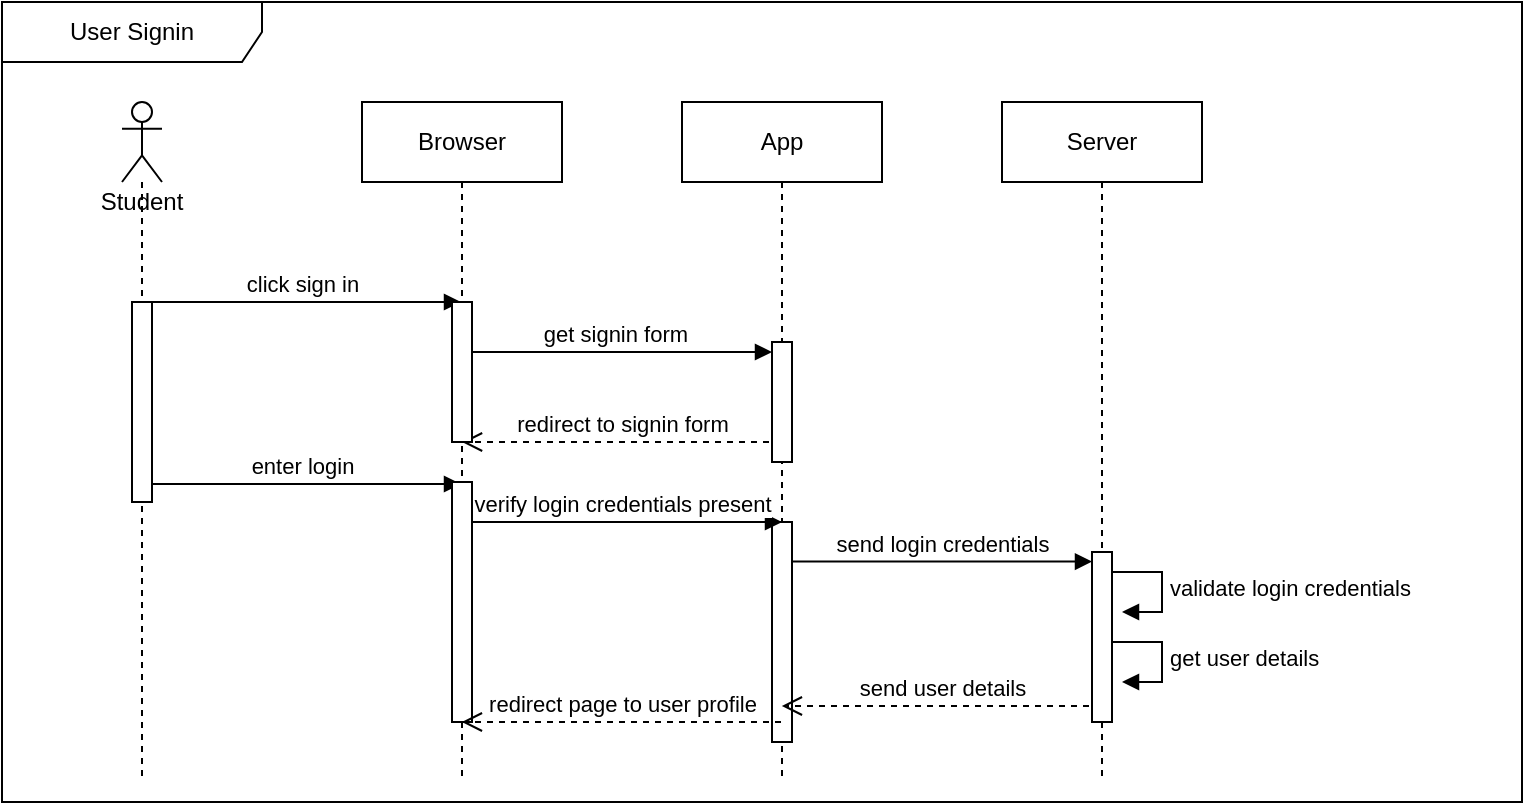 <mxfile version="14.4.3" type="device"><diagram id="Esx8KajFoD8O_TYFP_O9" name="Page-1"><mxGraphModel dx="1922" dy="1001" grid="1" gridSize="10" guides="1" tooltips="1" connect="1" arrows="1" fold="1" page="1" pageScale="1" pageWidth="850" pageHeight="1100" math="0" shadow="0"><root><mxCell id="0"/><mxCell id="1" parent="0"/><mxCell id="k47QPCBTMHITtyeR3Rsd-3" value="Student" style="shape=umlLifeline;participant=umlActor;perimeter=lifelinePerimeter;whiteSpace=wrap;html=1;container=1;collapsible=0;recursiveResize=0;verticalAlign=top;spacingTop=36;outlineConnect=0;" parent="1" vertex="1"><mxGeometry x="80" y="160" width="20" height="340" as="geometry"/></mxCell><mxCell id="k47QPCBTMHITtyeR3Rsd-4" value="Browser" style="shape=umlLifeline;perimeter=lifelinePerimeter;whiteSpace=wrap;html=1;container=1;collapsible=0;recursiveResize=0;outlineConnect=0;" parent="1" vertex="1"><mxGeometry x="200" y="160" width="100" height="340" as="geometry"/></mxCell><mxCell id="k47QPCBTMHITtyeR3Rsd-5" value="App" style="shape=umlLifeline;perimeter=lifelinePerimeter;whiteSpace=wrap;html=1;container=1;collapsible=0;recursiveResize=0;outlineConnect=0;" parent="1" vertex="1"><mxGeometry x="360" y="160" width="100" height="340" as="geometry"/></mxCell><mxCell id="j_XNM4vzcU0ei64ipz3F-2" value="" style="html=1;points=[];perimeter=orthogonalPerimeter;" vertex="1" parent="k47QPCBTMHITtyeR3Rsd-5"><mxGeometry x="45" y="210" width="10" height="110" as="geometry"/></mxCell><mxCell id="k47QPCBTMHITtyeR3Rsd-6" value="Server" style="shape=umlLifeline;perimeter=lifelinePerimeter;whiteSpace=wrap;html=1;container=1;collapsible=0;recursiveResize=0;outlineConnect=0;" parent="1" vertex="1"><mxGeometry x="520" y="160" width="100" height="340" as="geometry"/></mxCell><mxCell id="k47QPCBTMHITtyeR3Rsd-12" value="click sign in" style="html=1;verticalAlign=bottom;endArrow=block;" parent="1" source="k47QPCBTMHITtyeR3Rsd-3" edge="1"><mxGeometry width="80" relative="1" as="geometry"><mxPoint x="99.929" y="260" as="sourcePoint"/><mxPoint x="249.5" y="260" as="targetPoint"/></mxGeometry></mxCell><mxCell id="k47QPCBTMHITtyeR3Rsd-13" value="get signin form&amp;nbsp;" style="html=1;verticalAlign=bottom;endArrow=block;" parent="1" edge="1"><mxGeometry width="80" relative="1" as="geometry"><mxPoint x="250.167" y="285" as="sourcePoint"/><mxPoint x="405" y="285" as="targetPoint"/></mxGeometry></mxCell><mxCell id="k47QPCBTMHITtyeR3Rsd-15" value="redirect to signin form" style="html=1;verticalAlign=bottom;endArrow=open;dashed=1;endSize=8;" parent="1" target="k47QPCBTMHITtyeR3Rsd-4" edge="1"><mxGeometry relative="1" as="geometry"><mxPoint x="409.5" y="330" as="sourcePoint"/><mxPoint x="250.167" y="330" as="targetPoint"/></mxGeometry></mxCell><mxCell id="k47QPCBTMHITtyeR3Rsd-17" value="enter login" style="html=1;verticalAlign=bottom;endArrow=block;" parent="1" source="k47QPCBTMHITtyeR3Rsd-3" edge="1"><mxGeometry width="80" relative="1" as="geometry"><mxPoint x="99.5" y="351" as="sourcePoint"/><mxPoint x="249.5" y="351" as="targetPoint"/></mxGeometry></mxCell><mxCell id="k47QPCBTMHITtyeR3Rsd-19" value="verify login credentials present" style="html=1;verticalAlign=bottom;endArrow=block;" parent="1" edge="1"><mxGeometry width="80" relative="1" as="geometry"><mxPoint x="249.5" y="370" as="sourcePoint"/><mxPoint x="410" y="370" as="targetPoint"/></mxGeometry></mxCell><mxCell id="k47QPCBTMHITtyeR3Rsd-20" value="send user details" style="html=1;verticalAlign=bottom;endArrow=open;dashed=1;endSize=8;" parent="1" edge="1"><mxGeometry relative="1" as="geometry"><mxPoint x="569.5" y="462" as="sourcePoint"/><mxPoint x="409.929" y="462" as="targetPoint"/></mxGeometry></mxCell><mxCell id="k47QPCBTMHITtyeR3Rsd-45" value="User Signin" style="shape=umlFrame;whiteSpace=wrap;html=1;width=130;height=30;" parent="1" vertex="1"><mxGeometry x="20" y="110" width="760" height="400" as="geometry"/></mxCell><mxCell id="k47QPCBTMHITtyeR3Rsd-46" value="" style="html=1;points=[];perimeter=orthogonalPerimeter;" parent="1" vertex="1"><mxGeometry x="85" y="260" width="10" height="100" as="geometry"/></mxCell><mxCell id="k47QPCBTMHITtyeR3Rsd-47" value="" style="html=1;points=[];perimeter=orthogonalPerimeter;" parent="1" vertex="1"><mxGeometry x="245" y="260" width="10" height="70" as="geometry"/></mxCell><mxCell id="k47QPCBTMHITtyeR3Rsd-48" value="" style="html=1;points=[];perimeter=orthogonalPerimeter;" parent="1" vertex="1"><mxGeometry x="245" y="350" width="10" height="120" as="geometry"/></mxCell><mxCell id="k47QPCBTMHITtyeR3Rsd-49" value="" style="html=1;points=[];perimeter=orthogonalPerimeter;" parent="1" vertex="1"><mxGeometry x="405" y="280" width="10" height="60" as="geometry"/></mxCell><mxCell id="k47QPCBTMHITtyeR3Rsd-50" value="" style="html=1;points=[];perimeter=orthogonalPerimeter;" parent="1" vertex="1"><mxGeometry x="565" y="385" width="10" height="85" as="geometry"/></mxCell><mxCell id="2JU4TnJP2jFc_YuyKiw4-1" value="validate login credentials" style="edgeStyle=orthogonalEdgeStyle;html=1;align=left;spacingLeft=2;endArrow=block;rounded=0;entryX=1;entryY=0;" parent="1" edge="1"><mxGeometry relative="1" as="geometry"><mxPoint x="575" y="395" as="sourcePoint"/><Array as="points"><mxPoint x="600" y="395"/></Array><mxPoint x="580" y="415" as="targetPoint"/></mxGeometry></mxCell><mxCell id="j_XNM4vzcU0ei64ipz3F-3" value="send login credentials" style="html=1;verticalAlign=bottom;endArrow=block;" edge="1" parent="1" target="k47QPCBTMHITtyeR3Rsd-50"><mxGeometry width="80" relative="1" as="geometry"><mxPoint x="415" y="389.8" as="sourcePoint"/><mxPoint x="560" y="390" as="targetPoint"/></mxGeometry></mxCell><mxCell id="j_XNM4vzcU0ei64ipz3F-4" value="redirect page to user profile" style="html=1;verticalAlign=bottom;endArrow=open;dashed=1;endSize=8;" edge="1" parent="1"><mxGeometry relative="1" as="geometry"><mxPoint x="409.5" y="470" as="sourcePoint"/><mxPoint x="249.929" y="470" as="targetPoint"/><Array as="points"><mxPoint x="370" y="470"/></Array></mxGeometry></mxCell><mxCell id="j_XNM4vzcU0ei64ipz3F-5" value="get user details" style="edgeStyle=orthogonalEdgeStyle;html=1;align=left;spacingLeft=2;endArrow=block;rounded=0;entryX=1;entryY=0;" edge="1" parent="1"><mxGeometry relative="1" as="geometry"><mxPoint x="575.0" y="430.0" as="sourcePoint"/><Array as="points"><mxPoint x="600" y="430"/></Array><mxPoint x="580.0" y="450.0" as="targetPoint"/></mxGeometry></mxCell></root></mxGraphModel></diagram></mxfile>